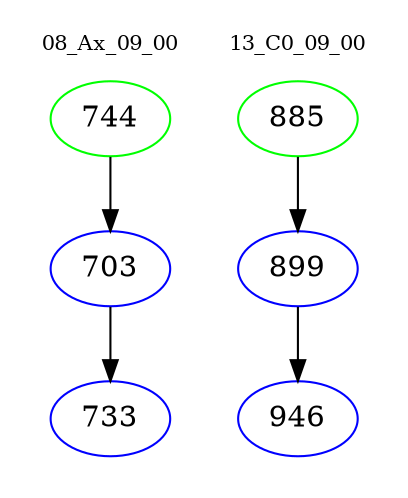 digraph{
subgraph cluster_0 {
color = white
label = "08_Ax_09_00";
fontsize=10;
T0_744 [label="744", color="green"]
T0_744 -> T0_703 [color="black"]
T0_703 [label="703", color="blue"]
T0_703 -> T0_733 [color="black"]
T0_733 [label="733", color="blue"]
}
subgraph cluster_1 {
color = white
label = "13_C0_09_00";
fontsize=10;
T1_885 [label="885", color="green"]
T1_885 -> T1_899 [color="black"]
T1_899 [label="899", color="blue"]
T1_899 -> T1_946 [color="black"]
T1_946 [label="946", color="blue"]
}
}
